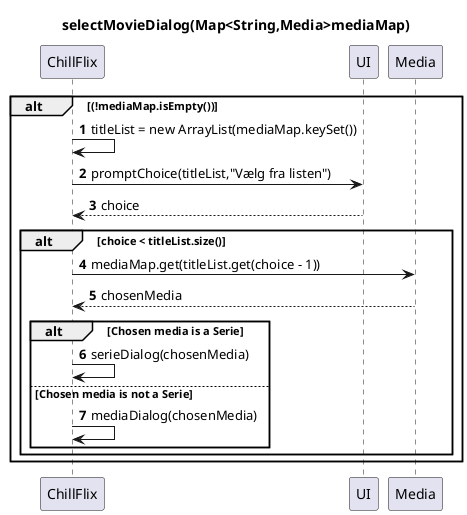 @startuml
'https://plantuml.com/sequence-diagram
title selectMovieDialog(Map<String,Media>mediaMap)
autonumber

participant ChillFlix
participant UI
participant Media

alt (!mediaMap.isEmpty())
ChillFlix -> ChillFlix : titleList = new ArrayList(mediaMap.keySet())
ChillFlix -> UI: promptChoice(titleList,"Vælg fra listen")
UI --> ChillFlix: choice

alt choice < titleList.size()
ChillFlix -> Media: mediaMap.get(titleList.get(choice - 1))
Media --> ChillFlix: chosenMedia
alt Chosen media is a Serie
    ChillFlix -> ChillFlix: serieDialog(chosenMedia)

else Chosen media is not a Serie
    ChillFlix -> ChillFlix: mediaDialog(chosenMedia)
end
end
end

@enduml